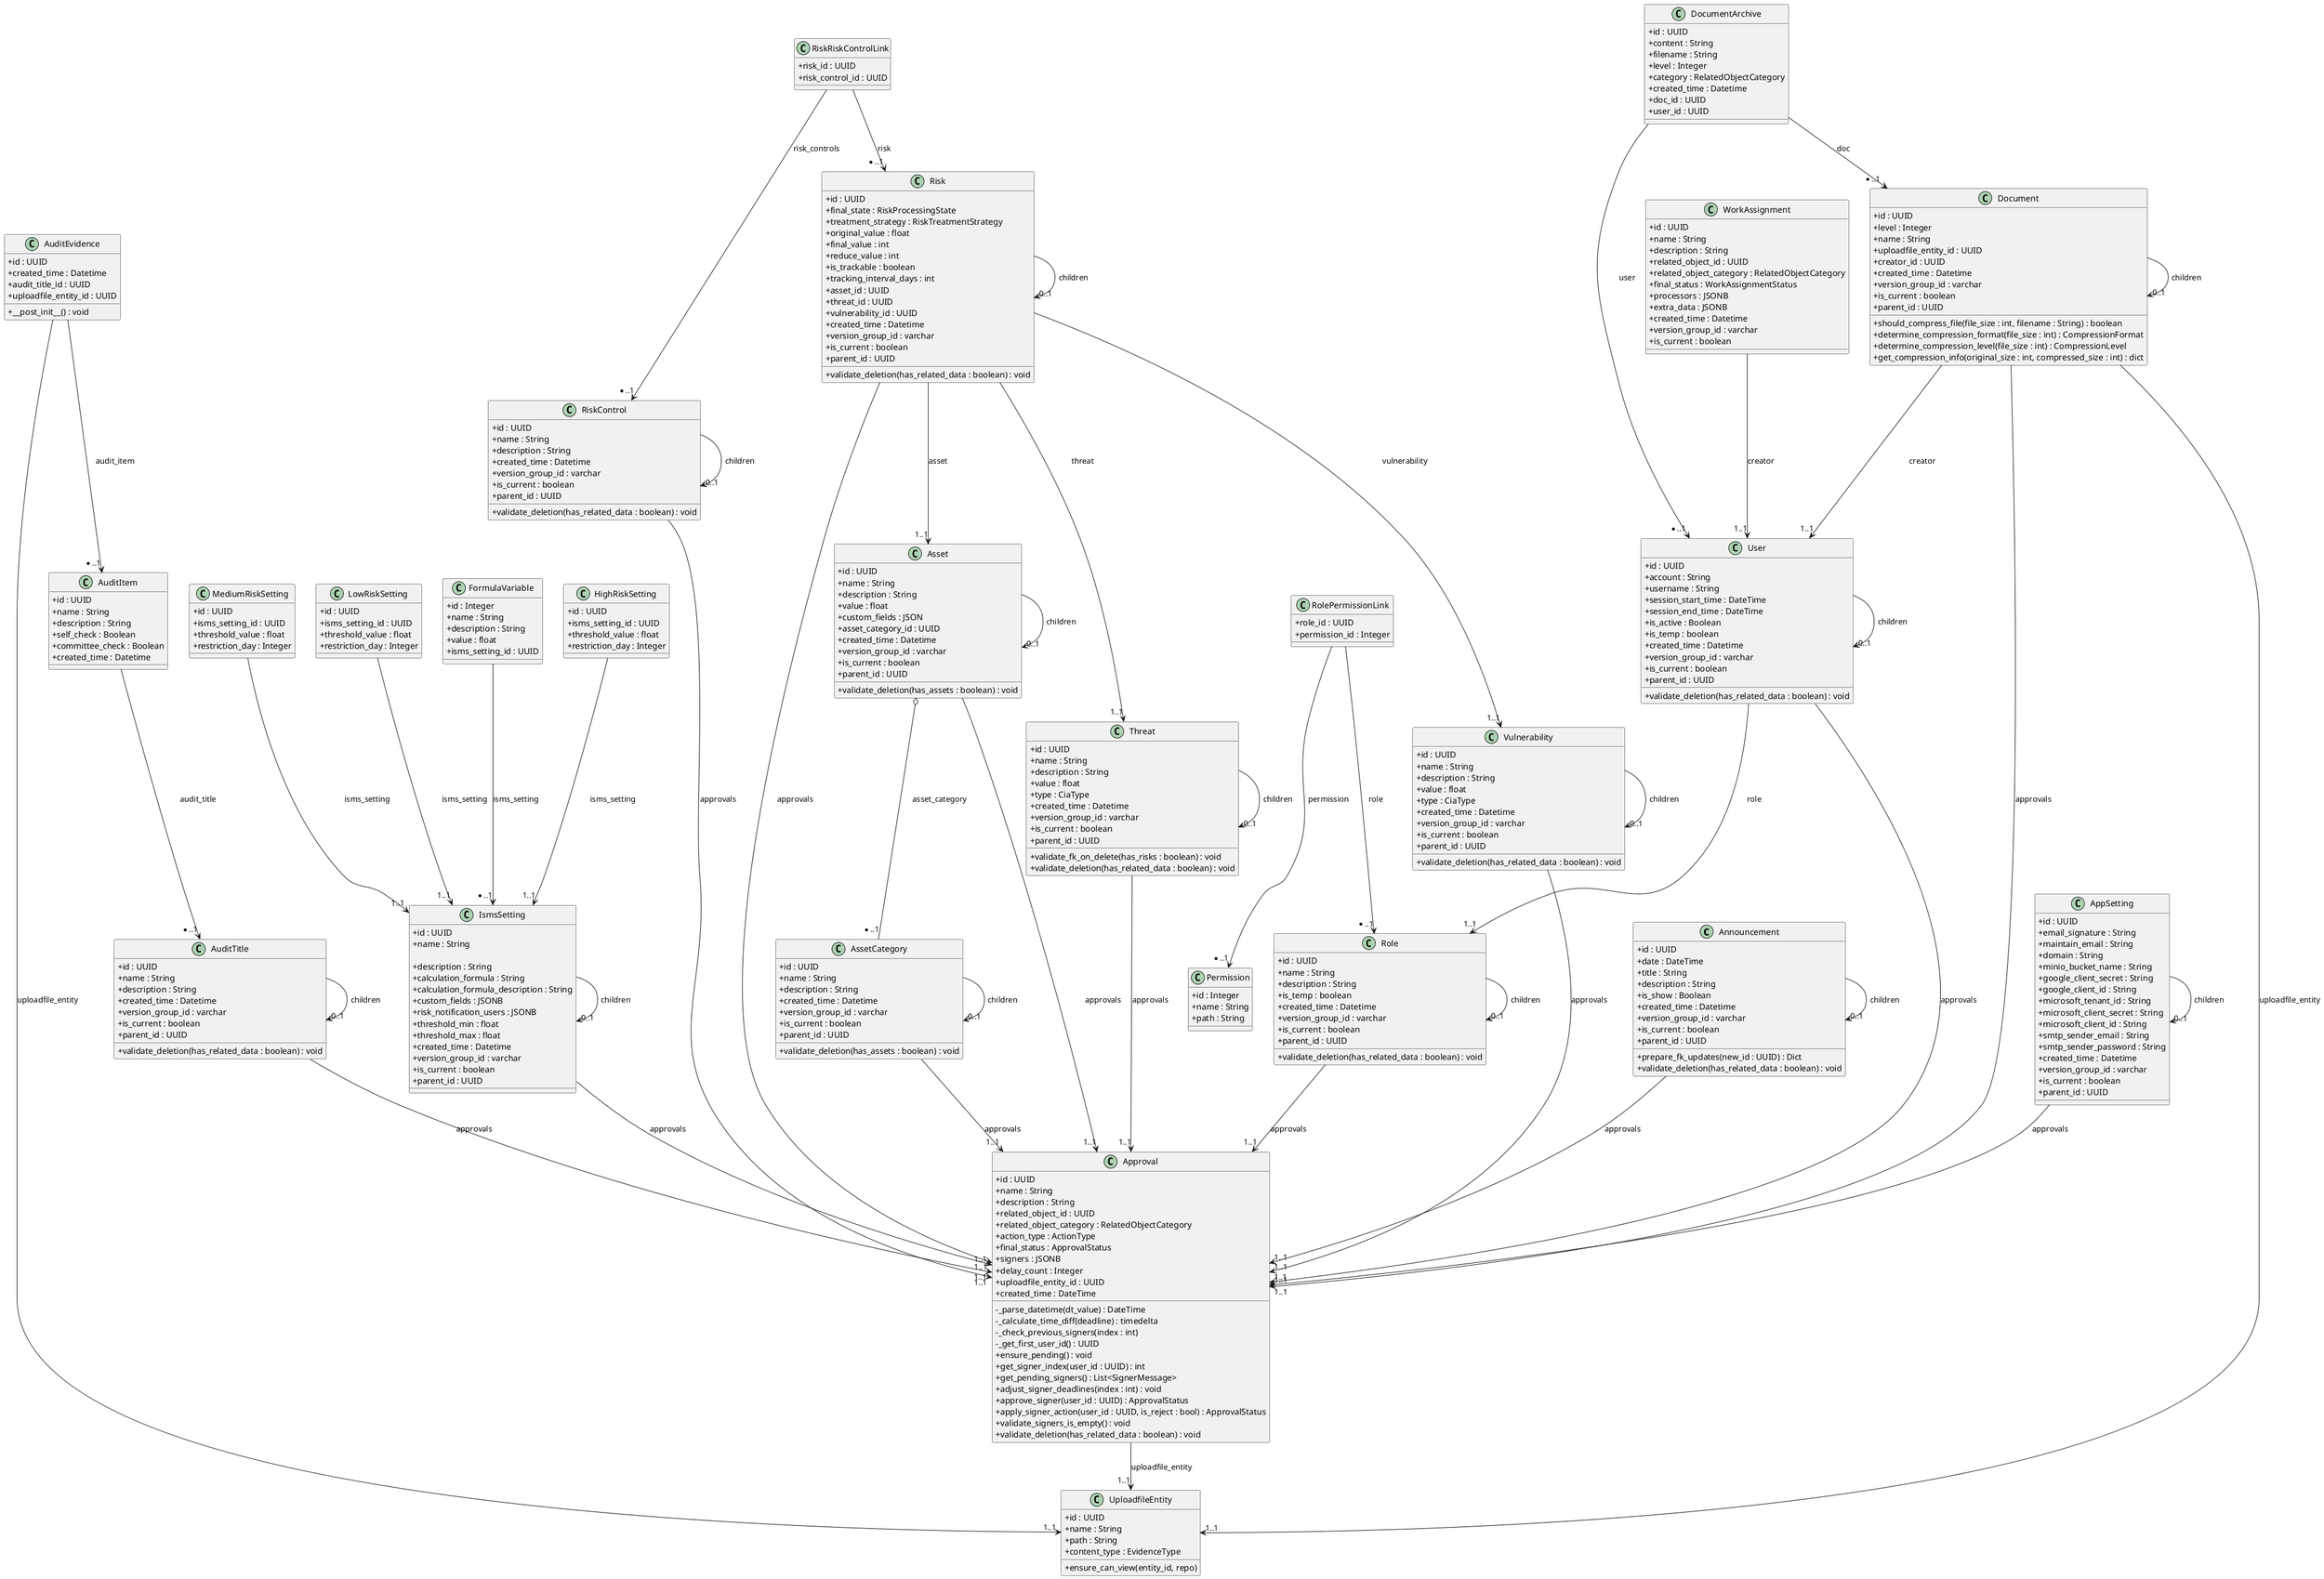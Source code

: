 @startuml
' skin rose
skinparam classAttributeIconSize 0

class Announcement {
  + id : UUID
  + date : DateTime
  + title : String
  + description : String
  + is_show : Boolean
  + created_time : Datetime
  + version_group_id : varchar
  + is_current : boolean
  + parent_id : UUID
  + prepare_fk_updates(new_id : UUID) : Dict
  + validate_deletion(has_related_data : boolean) : void
}

class AppSetting {
  + id : UUID
  + email_signature : String
  + maintain_email : String
  + domain : String
  + minio_bucket_name : String
  + google_client_secret : String
  + google_client_id : String
  + microsoft_tenant_id : String
  + microsoft_client_secret : String
  + microsoft_client_id : String
  + smtp_sender_email : String
  + smtp_sender_password : String
  + created_time : Datetime
  + version_group_id : varchar
  + is_current : boolean
  + parent_id : UUID
}

class Approval {
  + id : UUID
  + name : String
  + description : String
  + related_object_id : UUID
  + related_object_category : RelatedObjectCategory
  + action_type : ActionType
  + final_status : ApprovalStatus
  + signers : JSONB
  + delay_count : Integer
  + uploadfile_entity_id : UUID
  + created_time : DateTime
  - _parse_datetime(dt_value) : DateTime
  - _calculate_time_diff(deadline) : timedelta
  - _check_previous_signers(index : int)
  - _get_first_user_id() : UUID
  + ensure_pending() : void
  + get_signer_index(user_id : UUID) : int
  + get_pending_signers() : List<SignerMessage>
  + adjust_signer_deadlines(index : int) : void
  + approve_signer(user_id : UUID) : ApprovalStatus
  + apply_signer_action(user_id : UUID, is_reject : bool) : ApprovalStatus
  + validate_signers_is_empty() : void
  + validate_deletion(has_related_data : boolean) : void
}

class AssetCategory {
  + id : UUID
  + name : String
  + description : String
  + created_time : Datetime
  + version_group_id : varchar
  + is_current : boolean
  + parent_id : UUID
  + validate_deletion(has_assets : boolean) : void
}

class IsmsSetting {
  + id : UUID
  + name : String

  + description : String
  + calculation_formula : String
  + calculation_formula_description : String
  + custom_fields : JSONB
  + risk_notification_users : JSONB
  + threshold_min : float
  + threshold_max : float
  + created_time : Datetime
  + version_group_id : varchar
  + is_current : boolean
  + parent_id : UUID
}

class Asset {
  + id : UUID
  + name : String
  + description : String
  + value : float
  + custom_fields : JSON
  + asset_category_id : UUID
  + created_time : Datetime
  + version_group_id : varchar
  + is_current : boolean
  + parent_id : UUID
  + validate_deletion(has_assets : boolean) : void
}

class AuditTitle {
  + id : UUID
  + name : String
  + description : String
  + created_time : Datetime
  + version_group_id : varchar
  + is_current : boolean
  + parent_id : UUID
  + validate_deletion(has_related_data : boolean) : void
}

class AuditItem {
  + id : UUID
  + name : String
  + description : String
  + self_check : Boolean
  + committee_check : Boolean
  + created_time : Datetime
}

class AuditEvidence {
  + id : UUID
  + created_time : Datetime
  + audit_title_id : UUID
  + uploadfile_entity_id : UUID
  + __post_init__() : void
}

class Document {
  + id : UUID
  + level : Integer
  + name : String
  + uploadfile_entity_id : UUID
  + creator_id : UUID
  + created_time : Datetime
  + version_group_id : varchar
  + is_current : boolean
  + parent_id : UUID
  + should_compress_file(file_size : int, filename : String) : boolean
  + determine_compression_format(file_size : int) : CompressionFormat
  + determine_compression_level(file_size : int) : CompressionLevel
  + get_compression_info(original_size : int, compressed_size : int) : dict
}

class DocumentArchive {
  + id : UUID
  + content : String
  + filename : String
  + level : Integer
  + category : RelatedObjectCategory
  + created_time : Datetime
  + doc_id : UUID
  + user_id : UUID
}

class FormulaVariable {
  + id : Integer
  + name : String
  + description : String
  + value : float
  + isms_setting_id : UUID
}

class HighRiskSetting {
  + id : UUID
  + isms_setting_id : UUID
  + threshold_value : float
  + restriction_day : Integer
}

class MediumRiskSetting {
  + id : UUID
  + isms_setting_id : UUID
  + threshold_value : float
  + restriction_day : Integer
}

class LowRiskSetting {
  + id : UUID
  + isms_setting_id : UUID
  + threshold_value : float
  + restriction_day : Integer
}

class Permission {
  + id : Integer
  + name : String
  + path : String
}

class RiskControl {
  + id : UUID
  + name : String
  + description : String
  + created_time : Datetime
  + version_group_id : varchar
  + is_current : boolean
  + parent_id : UUID
  + validate_deletion(has_related_data : boolean) : void
}

class RiskRiskControlLink {
  + risk_id : UUID
  + risk_control_id : UUID
}

class Risk {
  + id : UUID
  + final_state : RiskProcessingState
  + treatment_strategy : RiskTreatmentStrategy
  + original_value : float
  + final_value : int
  + reduce_value : int
  + is_trackable : boolean
  + tracking_interval_days : int
  + asset_id : UUID
  + threat_id : UUID
  + vulnerability_id : UUID
  + created_time : Datetime
  + version_group_id : varchar
  + is_current : boolean
  + parent_id : UUID
  + validate_deletion(has_related_data : boolean) : void
}

class RolePermissionLink {
  + role_id : UUID
  + permission_id : Integer
}

class Role {
  + id : UUID
  + name : String
  + description : String
  + is_temp : boolean
  + created_time : Datetime
  + version_group_id : varchar
  + is_current : boolean
  + parent_id : UUID
  + validate_deletion(has_related_data : boolean) : void
}

class Threat {
  + id : UUID
  + name : String
  + description : String
  + value : float
  + type : CiaType
  + created_time : Datetime
  + version_group_id : varchar
  + is_current : boolean
  + parent_id : UUID
  + validate_fk_on_delete(has_risks : boolean) : void
  + validate_deletion(has_related_data : boolean) : void
}

class UploadfileEntity {
  + id : UUID
  + name : String
  + path : String
  + content_type : EvidenceType
  + ensure_can_view(entity_id, repo)
}

class User {
  + id : UUID
  + account : String
  + username : String
  + session_start_time : DateTime
  + session_end_time : DateTime
  + is_active : Boolean
  + is_temp : boolean
  + created_time : Datetime
  + version_group_id : varchar
  + is_current : boolean
  + parent_id : UUID
  + validate_deletion(has_related_data : boolean) : void
}

class Vulnerability {
  + id : UUID
  + name : String
  + description : String
  + value : float
  + type : CiaType
  + created_time : Datetime
  + version_group_id : varchar
  + is_current : boolean
  + parent_id : UUID
  + validate_deletion(has_related_data : boolean) : void
}

class WorkAssignment {
  + id : UUID
  + name : String
  + description : String
  + related_object_id : UUID
  + related_object_category : RelatedObjectCategory
  + final_status : WorkAssignmentStatus
  + processors : JSONB
  + extra_data : JSONB
  + created_time : Datetime
  + version_group_id : varchar
  + is_current : boolean
}

' Relationships '
Announcement --> "0..1" Announcement : children
Announcement --> "1..1" Approval : approvals

AppSetting --> "0..1" AppSetting : children
AppSetting --> "1..1" Approval : approvals

AssetCategory --> "0..1" AssetCategory : children
AssetCategory --> "1..1" Approval : approvals

IsmsSetting --> "0..1" IsmsSetting : children
IsmsSetting --> "1..1" Approval : approvals

FormulaVariable --> "*..1" IsmsSetting : isms_setting
HighRiskSetting --> "1..1" IsmsSetting : isms_setting
MediumRiskSetting --> "1..1" IsmsSetting : isms_setting
LowRiskSetting --> "1..1" IsmsSetting : isms_setting

Asset --> "0..1" Asset : children
Asset o-- "*..1" AssetCategory : asset_category
Asset --> "1..1" Approval : approvals

AuditTitle --> "0..1" AuditTitle : children
AuditTitle --> "1..1" Approval : approvals

AuditItem --> "*..1" AuditTitle : audit_title

AuditEvidence --> "*..1" AuditItem : audit_item
AuditEvidence --> "1..1" UploadfileEntity : uploadfile_entity

Document --> "0..1" Document : children
Document --> "1..1" User : creator
Document --> "1..1" UploadfileEntity : uploadfile_entity
Document --> "1..1" Approval : approvals

DocumentArchive --> "*..1" Document : doc
DocumentArchive --> "*..1" User : user

Approval --> "1..1" UploadfileEntity : uploadfile_entity

Risk --> "0..1" Risk : children
Risk --> "1..1" Asset : asset
Risk --> "1..1" Threat : threat
Risk --> "1..1" Vulnerability : vulnerability
Risk --> "1..1" Approval : approvals

RiskControl --> "0..1" RiskControl : children
RiskControl --> "1..1" Approval : approvals

RiskRiskControlLink --> "*..1" Risk : risk
RiskRiskControlLink --> "*..1" RiskControl : risk_controls

RolePermissionLink --> "*..1" Role : role
RolePermissionLink --> "*..1" Permission : permission

Role --> "0..1" Role : children
Role --> "1..1" Approval : approvals

User --> "0..1" User : children
User --> "1..1" Role : role
User --> "1..1" Approval : approvals

Threat --> "0..1" Threat : children
Threat --> "1..1" Approval : approvals

Vulnerability --> "0..1" Vulnerability : children
Vulnerability --> "1..1" Approval : approvals

WorkAssignment --> "1..1" User : creator
@enduml
